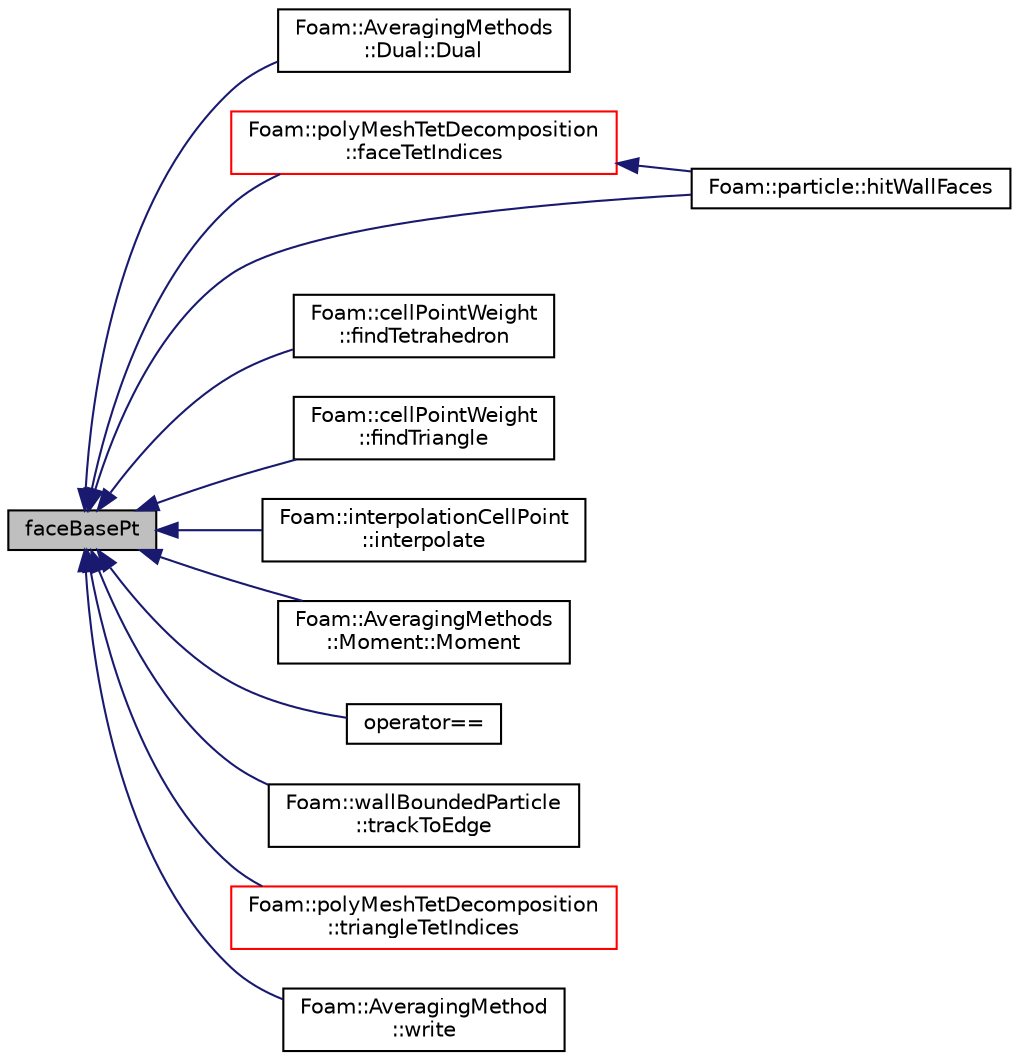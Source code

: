 digraph "faceBasePt"
{
  bgcolor="transparent";
  edge [fontname="Helvetica",fontsize="10",labelfontname="Helvetica",labelfontsize="10"];
  node [fontname="Helvetica",fontsize="10",shape=record];
  rankdir="LR";
  Node1 [label="faceBasePt",height=0.2,width=0.4,color="black", fillcolor="grey75", style="filled", fontcolor="black"];
  Node1 -> Node2 [dir="back",color="midnightblue",fontsize="10",style="solid",fontname="Helvetica"];
  Node2 [label="Foam::AveragingMethods\l::Dual::Dual",height=0.2,width=0.4,color="black",URL="$a00587.html#a4e90e259d050ad479f6e3c6763a1cdf6",tooltip="Constructors. "];
  Node1 -> Node3 [dir="back",color="midnightblue",fontsize="10",style="solid",fontname="Helvetica"];
  Node3 [label="Foam::polyMeshTetDecomposition\l::faceTetIndices",height=0.2,width=0.4,color="red",URL="$a01922.html#ac928a304995a9b54928d97ec634a6270",tooltip="Return the tet decomposition of the given face, with. "];
  Node3 -> Node4 [dir="back",color="midnightblue",fontsize="10",style="solid",fontname="Helvetica"];
  Node4 [label="Foam::particle::hitWallFaces",height=0.2,width=0.4,color="black",URL="$a01774.html#abf78981c0a99e9f135ebc37efcfd1544"];
  Node1 -> Node5 [dir="back",color="midnightblue",fontsize="10",style="solid",fontname="Helvetica"];
  Node5 [label="Foam::cellPointWeight\l::findTetrahedron",height=0.2,width=0.4,color="black",URL="$a00224.html#aecec3ccb37ced505c339363e0803800a"];
  Node1 -> Node6 [dir="back",color="midnightblue",fontsize="10",style="solid",fontname="Helvetica"];
  Node6 [label="Foam::cellPointWeight\l::findTriangle",height=0.2,width=0.4,color="black",URL="$a00224.html#a58a370be784ce48f88d340ab2ab15ac8"];
  Node1 -> Node4 [dir="back",color="midnightblue",fontsize="10",style="solid",fontname="Helvetica"];
  Node1 -> Node7 [dir="back",color="midnightblue",fontsize="10",style="solid",fontname="Helvetica"];
  Node7 [label="Foam::interpolationCellPoint\l::interpolate",height=0.2,width=0.4,color="black",URL="$a01155.html#a4a56ec9409ef523b3d284d4a8b1866c4",tooltip="Interpolate field to the given point in the tetrahedron. "];
  Node1 -> Node8 [dir="back",color="midnightblue",fontsize="10",style="solid",fontname="Helvetica"];
  Node8 [label="Foam::AveragingMethods\l::Moment::Moment",height=0.2,width=0.4,color="black",URL="$a01522.html#a9aaf777932fca7644bb6f00f3a2b8749",tooltip="Constructors. "];
  Node1 -> Node9 [dir="back",color="midnightblue",fontsize="10",style="solid",fontname="Helvetica"];
  Node9 [label="operator==",height=0.2,width=0.4,color="black",URL="$a02567.html#a91398a8ab19eda368bedb1e84b7a9ac3"];
  Node1 -> Node10 [dir="back",color="midnightblue",fontsize="10",style="solid",fontname="Helvetica"];
  Node10 [label="Foam::wallBoundedParticle\l::trackToEdge",height=0.2,width=0.4,color="black",URL="$a02824.html#aff365968e28acf42244334b7c926dee6",tooltip="Track particle to a given position and returns 1.0 if the. "];
  Node1 -> Node11 [dir="back",color="midnightblue",fontsize="10",style="solid",fontname="Helvetica"];
  Node11 [label="Foam::polyMeshTetDecomposition\l::triangleTetIndices",height=0.2,width=0.4,color="red",URL="$a01922.html#a58706d0e14fb9b9a20f1d19ef6671605",tooltip="Return the tet decomposition of the given triangle of the given face. "];
  Node1 -> Node12 [dir="back",color="midnightblue",fontsize="10",style="solid",fontname="Helvetica"];
  Node12 [label="Foam::AveragingMethod\l::write",height=0.2,width=0.4,color="black",URL="$a00090.html#a6e5faa425b059eeb55cd904755791076",tooltip="Write using setting from DB. "];
}
